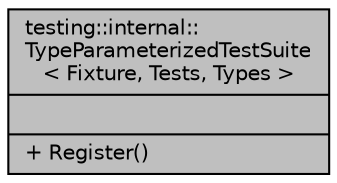 digraph "testing::internal::TypeParameterizedTestSuite&lt; Fixture, Tests, Types &gt;"
{
 // INTERACTIVE_SVG=YES
 // LATEX_PDF_SIZE
  edge [fontname="Helvetica",fontsize="10",labelfontname="Helvetica",labelfontsize="10"];
  node [fontname="Helvetica",fontsize="10",shape=record];
  Node1 [label="{testing::internal::\lTypeParameterizedTestSuite\l\< Fixture, Tests, Types \>\n||+ Register()\l}",height=0.2,width=0.4,color="black", fillcolor="grey75", style="filled", fontcolor="black",tooltip=" "];
}
